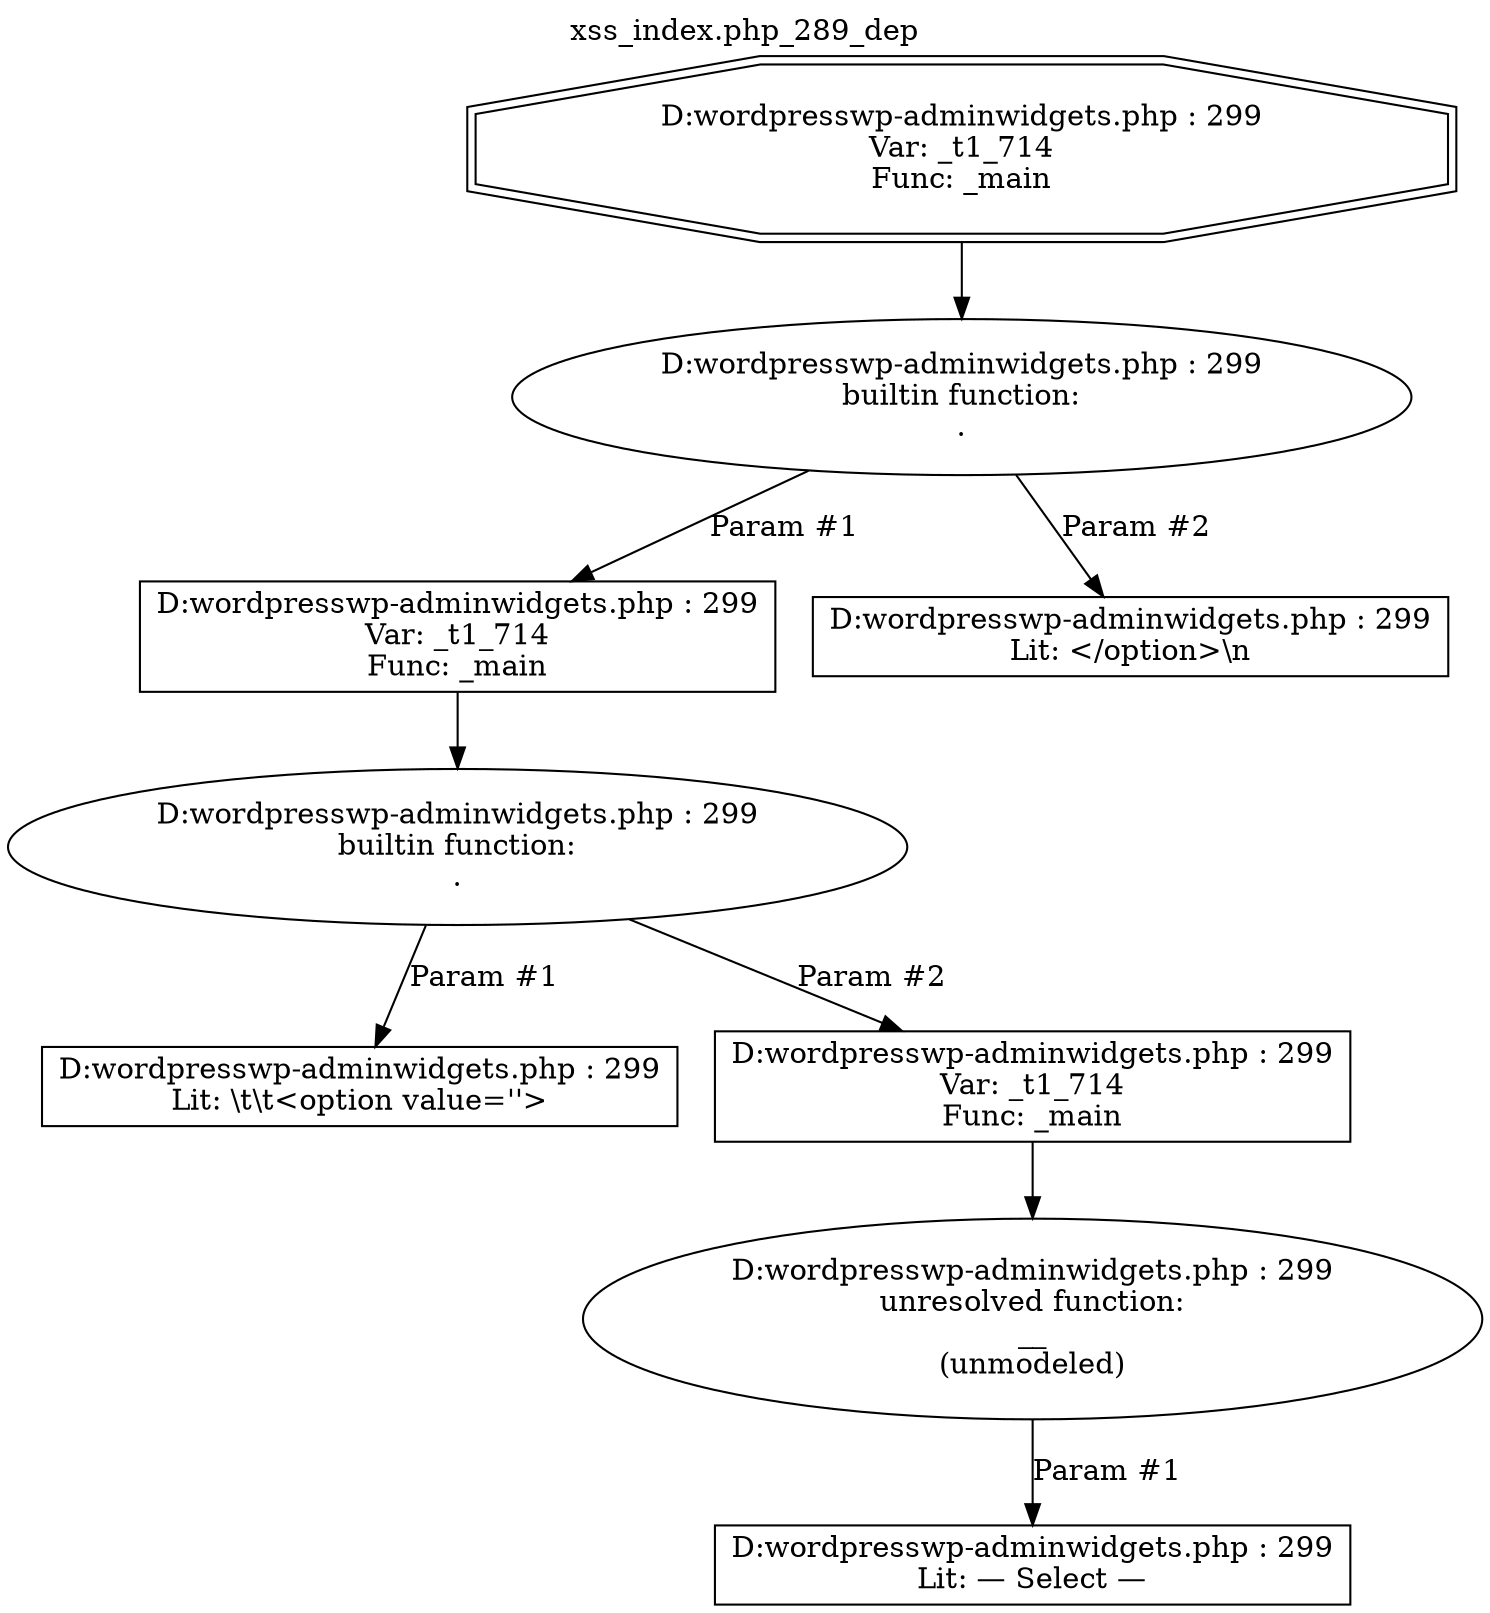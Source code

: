 digraph cfg {
  label="xss_index.php_289_dep";
  labelloc=t;
  n1 [shape=doubleoctagon, label="D:\wordpress\wp-admin\widgets.php : 299\nVar: _t1_714\nFunc: _main\n"];
  n2 [shape=ellipse, label="D:\wordpress\wp-admin\widgets.php : 299\nbuiltin function:\n.\n"];
  n3 [shape=box, label="D:\wordpress\wp-admin\widgets.php : 299\nVar: _t1_714\nFunc: _main\n"];
  n4 [shape=ellipse, label="D:\wordpress\wp-admin\widgets.php : 299\nbuiltin function:\n.\n"];
  n5 [shape=box, label="D:\wordpress\wp-admin\widgets.php : 299\nLit: \\t\\t<option value=''>\n"];
  n6 [shape=box, label="D:\wordpress\wp-admin\widgets.php : 299\nVar: _t1_714\nFunc: _main\n"];
  n7 [shape=ellipse, label="D:\wordpress\wp-admin\widgets.php : 299\nunresolved function:\n__\n(unmodeled)\n"];
  n8 [shape=box, label="D:\wordpress\wp-admin\widgets.php : 299\nLit: &mdash; Select &mdash;\n"];
  n9 [shape=box, label="D:\wordpress\wp-admin\widgets.php : 299\nLit: </option>\\n\n"];
  n1 -> n2;
  n3 -> n4;
  n4 -> n5[label="Param #1"];
  n4 -> n6[label="Param #2"];
  n6 -> n7;
  n7 -> n8[label="Param #1"];
  n2 -> n3[label="Param #1"];
  n2 -> n9[label="Param #2"];
}
